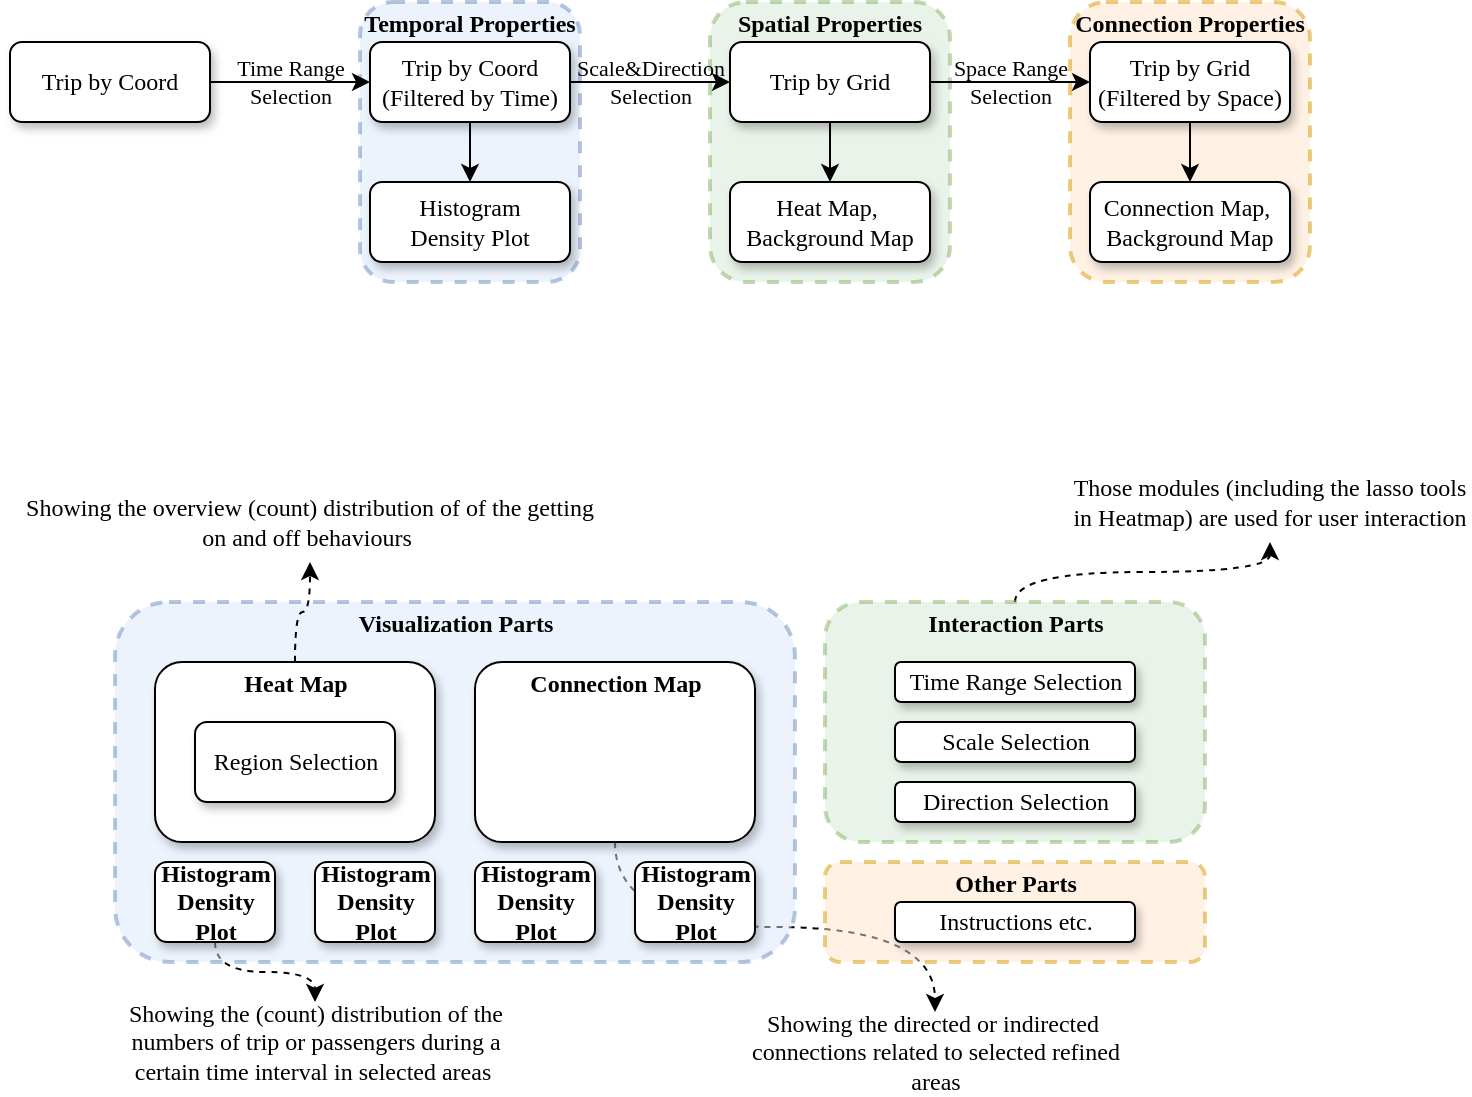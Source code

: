 <mxfile version="22.1.4" type="github">
  <diagram name="第 1 页" id="zkNjxj-7vgQrWTerMI57">
    <mxGraphModel dx="1386" dy="793" grid="1" gridSize="10" guides="1" tooltips="1" connect="1" arrows="1" fold="1" page="1" pageScale="1" pageWidth="827" pageHeight="1169" math="0" shadow="0">
      <root>
        <mxCell id="0" />
        <mxCell id="1" parent="0" />
        <mxCell id="u8HhoxKraR9D1wvQ_Hw4-4" value="Those modules (including the lasso tools in Heatmap) are used for user interaction" style="text;html=1;strokeColor=none;fillColor=none;align=center;verticalAlign=middle;whiteSpace=wrap;rounded=0;fontFamily=Times New Roman;" parent="1" vertex="1">
          <mxGeometry x="570" y="270" width="200" height="40" as="geometry" />
        </mxCell>
        <mxCell id="u8HhoxKraR9D1wvQ_Hw4-5" value="&lt;font&gt;Showing the directed or indirected&amp;nbsp; connections related to selected refined areas&lt;/font&gt;" style="text;html=1;strokeColor=none;fillColor=none;align=center;verticalAlign=middle;whiteSpace=wrap;rounded=0;fontFamily=Times New Roman;" parent="1" vertex="1">
          <mxGeometry x="402.5" y="545" width="200" height="40" as="geometry" />
        </mxCell>
        <mxCell id="u8HhoxKraR9D1wvQ_Hw4-6" value="&lt;font&gt;Showing the (count) distribution of the numbers of trip or passengers during a certain time interval in selected areas&amp;nbsp;&lt;/font&gt;" style="text;html=1;strokeColor=none;fillColor=none;align=center;verticalAlign=middle;whiteSpace=wrap;rounded=0;fontFamily=Times New Roman;" parent="1" vertex="1">
          <mxGeometry x="92.5" y="540" width="200" height="40" as="geometry" />
        </mxCell>
        <mxCell id="u8HhoxKraR9D1wvQ_Hw4-7" value="" style="endArrow=classic;html=1;rounded=0;edgeStyle=orthogonalEdgeStyle;curved=1;dashed=1;fontFamily=Times New Roman;" parent="1" source="RHir4wSRkqeCRTTtprYb-22" target="u8HhoxKraR9D1wvQ_Hw4-4" edge="1">
          <mxGeometry width="50" height="50" relative="1" as="geometry">
            <mxPoint x="120" y="1000" as="sourcePoint" />
            <mxPoint x="170" y="950" as="targetPoint" />
          </mxGeometry>
        </mxCell>
        <mxCell id="u8HhoxKraR9D1wvQ_Hw4-8" value="" style="endArrow=classic;html=1;rounded=0;edgeStyle=orthogonalEdgeStyle;curved=1;dashed=1;fontFamily=Times New Roman;" parent="1" source="RHir4wSRkqeCRTTtprYb-32" target="u8HhoxKraR9D1wvQ_Hw4-5" edge="1">
          <mxGeometry width="50" height="50" relative="1" as="geometry">
            <mxPoint x="110" y="830" as="sourcePoint" />
            <mxPoint x="150" y="790" as="targetPoint" />
          </mxGeometry>
        </mxCell>
        <mxCell id="u8HhoxKraR9D1wvQ_Hw4-9" value="" style="endArrow=classic;html=1;rounded=0;edgeStyle=orthogonalEdgeStyle;curved=1;dashed=1;exitX=0.5;exitY=1;exitDx=0;exitDy=0;exitPerimeter=0;fontFamily=Times New Roman;" parent="1" source="RHir4wSRkqeCRTTtprYb-41" target="u8HhoxKraR9D1wvQ_Hw4-6" edge="1">
          <mxGeometry width="50" height="50" relative="1" as="geometry">
            <mxPoint x="310" y="870" as="sourcePoint" />
            <mxPoint x="270" y="900" as="targetPoint" />
          </mxGeometry>
        </mxCell>
        <mxCell id="RHir4wSRkqeCRTTtprYb-21" value="&lt;p style=&quot;margin:0px;margin-top:4px;text-align:center;&quot;&gt;&lt;b&gt;Visualization Parts&lt;/b&gt;&lt;/p&gt;" style="verticalAlign=top;align=left;overflow=fill;fontSize=12;fontFamily=Times New Roman;html=1;whiteSpace=wrap;shadow=0;rounded=1;fillColor=#dae8fc;strokeColor=#6c8ebf;strokeWidth=2;dashed=1;opacity=50;" parent="1" vertex="1">
          <mxGeometry x="92.5" y="340" width="340" height="180" as="geometry" />
        </mxCell>
        <mxCell id="RHir4wSRkqeCRTTtprYb-22" value="&lt;p style=&quot;margin:0px;margin-top:4px;text-align:center;&quot;&gt;&lt;b&gt;Interaction Parts&lt;/b&gt;&lt;/p&gt;" style="verticalAlign=top;align=left;overflow=fill;fontSize=12;fontFamily=Times New Roman;html=1;whiteSpace=wrap;shadow=0;rounded=1;fillColor=#d5e8d4;strokeColor=#82b366;strokeWidth=2;dashed=1;opacity=50;" parent="1" vertex="1">
          <mxGeometry x="447.5" y="340" width="190" height="120" as="geometry" />
        </mxCell>
        <mxCell id="RHir4wSRkqeCRTTtprYb-23" value="&lt;p style=&quot;margin:0px;margin-top:4px;text-align:center;&quot;&gt;&lt;b&gt;Other Parts&lt;/b&gt;&lt;/p&gt;" style="verticalAlign=top;align=left;overflow=fill;fontSize=12;fontFamily=Times New Roman;html=1;whiteSpace=wrap;shadow=0;rounded=1;fillColor=#ffe6cc;strokeColor=#d79b00;strokeWidth=2;dashed=1;opacity=50;" parent="1" vertex="1">
          <mxGeometry x="447.5" y="470" width="190" height="50" as="geometry" />
        </mxCell>
        <mxCell id="RHir4wSRkqeCRTTtprYb-28" value="&lt;p style=&quot;margin:0px;margin-top:4px;text-align:center;&quot;&gt;&lt;b&gt;Heat Map&lt;/b&gt;&lt;/p&gt;" style="verticalAlign=top;align=left;overflow=fill;fontSize=12;fontFamily=Times New Roman;html=1;whiteSpace=wrap;shadow=1;rounded=1;strokeColor=default;fillColor=#FFFFFF;" parent="1" vertex="1">
          <mxGeometry x="112.5" y="370" width="140" height="90" as="geometry" />
        </mxCell>
        <mxCell id="RHir4wSRkqeCRTTtprYb-29" value="Region Selection" style="rounded=1;whiteSpace=wrap;html=1;shadow=1;fontFamily=Times New Roman;" parent="1" vertex="1">
          <mxGeometry x="132.5" y="400" width="100" height="40" as="geometry" />
        </mxCell>
        <mxCell id="RHir4wSRkqeCRTTtprYb-32" value="&lt;p style=&quot;margin:0px;margin-top:4px;text-align:center;&quot;&gt;&lt;b&gt;Connection Map&lt;/b&gt;&lt;/p&gt;" style="verticalAlign=top;align=left;overflow=fill;fontSize=12;fontFamily=Times New Roman;html=1;whiteSpace=wrap;shadow=1;rounded=1;strokeColor=default;fillColor=#FFFFFF;" parent="1" vertex="1">
          <mxGeometry x="272.5" y="370" width="140" height="90" as="geometry" />
        </mxCell>
        <mxCell id="RHir4wSRkqeCRTTtprYb-41" value="Histogram&lt;br style=&quot;border-color: var(--border-color);&quot;&gt;&lt;span style=&quot;&quot;&gt;Density Plot&lt;/span&gt;" style="rounded=1;shadow=1;fontFamily=Times New Roman;align=center;labelBackgroundColor=none;labelBorderColor=none;whiteSpace=wrap;html=1;points=[[0,0,0,0,0],[0,0.3,0,0,0],[0,0.5,0,0,0],[0,0.85,0,0,0],[0,1,0,0,0],[0.25,0,0,0,0],[0.25,1,0,0,0],[0.5,0,0,0,0],[0.5,1,0,0,0],[0.75,0,0,0,0],[0.75,1,0,0,0],[1,0,0,0,0],[1,0.25,0,0,0],[1,0.5,0,0,0],[1,0.75,0,0,0],[1,1,0,0,0]];container=0;fontStyle=1" parent="1" vertex="1">
          <mxGeometry x="112.5" y="470" width="60" height="40" as="geometry" />
        </mxCell>
        <mxCell id="RHir4wSRkqeCRTTtprYb-42" value="Histogram&lt;br style=&quot;border-color: var(--border-color);&quot;&gt;Density Plot" style="rounded=1;shadow=1;fontFamily=Times New Roman;align=center;labelBackgroundColor=none;labelBorderColor=none;whiteSpace=wrap;html=1;points=[[0,0,0,0,0],[0,0.3,0,0,0],[0,0.5,0,0,0],[0,0.85,0,0,0],[0,1,0,0,0],[0.25,0,0,0,0],[0.25,1,0,0,0],[0.5,0,0,0,0],[0.5,1,0,0,0],[0.75,0,0,0,0],[0.75,1,0,0,0],[1,0,0,0,0],[1,0.25,0,0,0],[1,0.5,0,0,0],[1,0.75,0,0,0],[1,1,0,0,0]];container=0;fontStyle=1" parent="1" vertex="1">
          <mxGeometry x="192.5" y="470" width="60" height="40" as="geometry" />
        </mxCell>
        <mxCell id="RHir4wSRkqeCRTTtprYb-43" value="Histogram&lt;br style=&quot;border-color: var(--border-color);&quot;&gt;Density Plot" style="rounded=1;shadow=1;fontFamily=Times New Roman;align=center;labelBackgroundColor=none;labelBorderColor=none;whiteSpace=wrap;html=1;points=[[0,0,0,0,0],[0,0.3,0,0,0],[0,0.5,0,0,0],[0,0.85,0,0,0],[0,1,0,0,0],[0.25,0,0,0,0],[0.25,1,0,0,0],[0.5,0,0,0,0],[0.5,1,0,0,0],[0.75,0,0,0,0],[0.75,1,0,0,0],[1,0,0,0,0],[1,0.25,0,0,0],[1,0.5,0,0,0],[1,0.75,0,0,0],[1,1,0,0,0]];container=0;fontStyle=1" parent="1" vertex="1">
          <mxGeometry x="272.5" y="470" width="60" height="40" as="geometry" />
        </mxCell>
        <mxCell id="RHir4wSRkqeCRTTtprYb-44" value="Histogram&lt;br style=&quot;border-color: var(--border-color);&quot;&gt;Density Plot" style="rounded=1;shadow=1;fontFamily=Times New Roman;align=center;labelBackgroundColor=none;labelBorderColor=none;whiteSpace=wrap;html=1;points=[[0,0,0,0,0],[0,0.3,0,0,0],[0,0.5,0,0,0],[0,0.85,0,0,0],[0,1,0,0,0],[0.25,0,0,0,0],[0.25,1,0,0,0],[0.5,0,0,0,0],[0.5,1,0,0,0],[0.75,0,0,0,0],[0.75,1,0,0,0],[1,0,0,0,0],[1,0.25,0,0,0],[1,0.5,0,0,0],[1,0.75,0,0,0],[1,1,0,0,0]];container=0;fontStyle=1" parent="1" vertex="1">
          <mxGeometry x="352.5" y="470" width="60" height="40" as="geometry" />
        </mxCell>
        <mxCell id="RHir4wSRkqeCRTTtprYb-45" value="Time Range Selection" style="rounded=1;whiteSpace=wrap;html=1;shadow=1;fontFamily=Times New Roman;" parent="1" vertex="1">
          <mxGeometry x="482.5" y="370" width="120" height="20" as="geometry" />
        </mxCell>
        <mxCell id="RHir4wSRkqeCRTTtprYb-46" value="Scale Selection" style="rounded=1;whiteSpace=wrap;html=1;shadow=1;fontFamily=Times New Roman;" parent="1" vertex="1">
          <mxGeometry x="482.5" y="400" width="120" height="20" as="geometry" />
        </mxCell>
        <mxCell id="RHir4wSRkqeCRTTtprYb-47" value="Instructions&amp;nbsp;etc." style="rounded=1;whiteSpace=wrap;html=1;shadow=1;fontFamily=Times New Roman;" parent="1" vertex="1">
          <mxGeometry x="482.5" y="490" width="120" height="20" as="geometry" />
        </mxCell>
        <mxCell id="RHir4wSRkqeCRTTtprYb-52" value="Showing the overview (count) distribution of of the getting on and off behaviours&amp;nbsp;" style="text;html=1;strokeColor=none;fillColor=none;align=center;verticalAlign=middle;whiteSpace=wrap;rounded=0;fontFamily=Times New Roman;" parent="1" vertex="1">
          <mxGeometry x="40" y="280" width="300" height="40" as="geometry" />
        </mxCell>
        <mxCell id="RHir4wSRkqeCRTTtprYb-53" value="" style="endArrow=classic;html=1;rounded=0;edgeStyle=orthogonalEdgeStyle;curved=1;entryX=0.5;entryY=1;entryDx=0;entryDy=0;fontFamily=Times New Roman;dashed=1;" parent="1" source="RHir4wSRkqeCRTTtprYb-28" target="RHir4wSRkqeCRTTtprYb-52" edge="1">
          <mxGeometry width="50" height="50" relative="1" as="geometry">
            <mxPoint x="372.5" y="230" as="sourcePoint" />
            <mxPoint x="332.5" y="260" as="targetPoint" />
          </mxGeometry>
        </mxCell>
        <mxCell id="BncdsBSXApDKjUixTZTs-1" value="Direction Selection" style="rounded=1;whiteSpace=wrap;html=1;shadow=1;fontFamily=Times New Roman;" vertex="1" parent="1">
          <mxGeometry x="482.5" y="430" width="120" height="20" as="geometry" />
        </mxCell>
        <mxCell id="r51eEjQ_101wRBVXicPi-1" value="" style="group;fontFamily=Times New Roman;" vertex="1" connectable="0" parent="1">
          <mxGeometry x="40" y="40" width="650" height="140" as="geometry" />
        </mxCell>
        <mxCell id="r51eEjQ_101wRBVXicPi-2" value="&lt;p style=&quot;margin:0px;margin-top:4px;text-align:center;&quot;&gt;&lt;b&gt;Connection Properties&lt;/b&gt;&lt;/p&gt;" style="verticalAlign=top;align=left;overflow=fill;fontSize=12;fontFamily=Times New Roman;html=1;whiteSpace=wrap;shadow=0;rounded=1;fillColor=#ffe6cc;strokeColor=#d79b00;strokeWidth=2;dashed=1;opacity=50;" vertex="1" parent="r51eEjQ_101wRBVXicPi-1">
          <mxGeometry x="530" width="120" height="140" as="geometry" />
        </mxCell>
        <mxCell id="r51eEjQ_101wRBVXicPi-3" value="&lt;p style=&quot;margin:0px;margin-top:4px;text-align:center;&quot;&gt;&lt;b&gt;Spatial Properties&lt;/b&gt;&lt;/p&gt;" style="verticalAlign=top;align=left;overflow=fill;fontSize=12;fontFamily=Times New Roman;html=1;whiteSpace=wrap;shadow=0;rounded=1;fillColor=#d5e8d4;strokeColor=#82b366;strokeWidth=2;dashed=1;opacity=50;" vertex="1" parent="r51eEjQ_101wRBVXicPi-1">
          <mxGeometry x="350" width="120" height="140" as="geometry" />
        </mxCell>
        <mxCell id="r51eEjQ_101wRBVXicPi-4" value="&lt;p style=&quot;margin:0px;margin-top:4px;text-align:center;&quot;&gt;&lt;b&gt;Temporal Properties&lt;/b&gt;&lt;/p&gt;" style="verticalAlign=top;align=left;overflow=fill;fontSize=12;fontFamily=Times New Roman;html=1;whiteSpace=wrap;shadow=0;rounded=1;fillColor=#dae8fc;strokeColor=#6c8ebf;strokeWidth=2;dashed=1;opacity=50;" vertex="1" parent="r51eEjQ_101wRBVXicPi-1">
          <mxGeometry x="175" width="110" height="140" as="geometry" />
        </mxCell>
        <mxCell id="r51eEjQ_101wRBVXicPi-5" value="Trip by Coord" style="rounded=1;shadow=1;fontFamily=Times New Roman;align=center;labelBackgroundColor=none;labelBorderColor=none;whiteSpace=wrap;html=1;points=[[0,0,0,0,0],[0,0.3,0,0,0],[0,0.5,0,0,0],[0,0.85,0,0,0],[0,1,0,0,0],[0.25,0,0,0,0],[0.25,1,0,0,0],[0.5,0,0,0,0],[0.5,1,0,0,0],[0.75,0,0,0,0],[0.75,1,0,0,0],[1,0,0,0,0],[1,0.25,0,0,0],[1,0.5,0,0,0],[1,0.75,0,0,0],[1,1,0,0,0]];container=0;" vertex="1" parent="r51eEjQ_101wRBVXicPi-1">
          <mxGeometry y="20" width="100" height="40" as="geometry" />
        </mxCell>
        <mxCell id="r51eEjQ_101wRBVXicPi-6" value="Trip by Coord&lt;br&gt;(Filtered by Time)" style="rounded=1;shadow=1;fontFamily=Times New Roman;align=center;labelBackgroundColor=none;labelBorderColor=none;whiteSpace=wrap;html=1;points=[[0,0,0,0,0],[0,0.3,0,0,0],[0,0.5,0,0,0],[0,0.85,0,0,0],[0,1,0,0,0],[0.25,0,0,0,0],[0.25,1,0,0,0],[0.5,0,0,0,0],[0.5,1,0,0,0],[0.75,0,0,0,0],[0.75,1,0,0,0],[1,0,0,0,0],[1,0.25,0,0,0],[1,0.5,0,0,0],[1,0.75,0,0,0],[1,1,0,0,0]];container=0;" vertex="1" parent="r51eEjQ_101wRBVXicPi-1">
          <mxGeometry x="180" y="20" width="100" height="40" as="geometry" />
        </mxCell>
        <mxCell id="r51eEjQ_101wRBVXicPi-7" value="Trip by Grid" style="rounded=1;shadow=1;fontFamily=Times New Roman;align=center;labelBackgroundColor=none;labelBorderColor=none;whiteSpace=wrap;html=1;points=[[0,0,0,0,0],[0,0.3,0,0,0],[0,0.5,0,0,0],[0,0.85,0,0,0],[0,1,0,0,0],[0.25,0,0,0,0],[0.25,1,0,0,0],[0.5,0,0,0,0],[0.5,1,0,0,0],[0.75,0,0,0,0],[0.75,1,0,0,0],[1,0,0,0,0],[1,0.25,0,0,0],[1,0.5,0,0,0],[1,0.75,0,0,0],[1,1,0,0,0]];container=0;" vertex="1" parent="r51eEjQ_101wRBVXicPi-1">
          <mxGeometry x="360" y="20" width="100" height="40" as="geometry" />
        </mxCell>
        <mxCell id="r51eEjQ_101wRBVXicPi-8" value="Time Range&lt;br&gt;Selection" style="endArrow=classic;html=1;rounded=0;exitX=1;exitY=0.5;exitDx=0;exitDy=0;exitPerimeter=0;entryX=0;entryY=0.5;entryDx=0;entryDy=0;entryPerimeter=0;labelBackgroundColor=none;fontFamily=Times New Roman;" edge="1" parent="r51eEjQ_101wRBVXicPi-1" source="r51eEjQ_101wRBVXicPi-5" target="r51eEjQ_101wRBVXicPi-6">
          <mxGeometry width="50" height="50" relative="1" as="geometry">
            <mxPoint x="220" y="20" as="sourcePoint" />
            <mxPoint x="270" y="-30" as="targetPoint" />
            <mxPoint as="offset" />
          </mxGeometry>
        </mxCell>
        <mxCell id="r51eEjQ_101wRBVXicPi-9" value="Scale&amp;amp;Direction&lt;br&gt;Selection" style="endArrow=classic;html=1;rounded=0;exitX=1;exitY=0.5;exitDx=0;exitDy=0;exitPerimeter=0;labelBackgroundColor=none;fontFamily=Times New Roman;" edge="1" parent="r51eEjQ_101wRBVXicPi-1" source="r51eEjQ_101wRBVXicPi-6" target="r51eEjQ_101wRBVXicPi-7">
          <mxGeometry width="50" height="50" relative="1" as="geometry">
            <mxPoint x="324" y="-170" as="sourcePoint" />
            <mxPoint x="404" y="-170" as="targetPoint" />
          </mxGeometry>
        </mxCell>
        <mxCell id="r51eEjQ_101wRBVXicPi-10" value="Trip by Grid&lt;br style=&quot;border-color: var(--border-color);&quot;&gt;(Filtered by Space)" style="rounded=1;shadow=1;fontFamily=Times New Roman;align=center;labelBackgroundColor=none;labelBorderColor=none;whiteSpace=wrap;html=1;points=[[0,0,0,0,0],[0,0.3,0,0,0],[0,0.5,0,0,0],[0,0.85,0,0,0],[0,1,0,0,0],[0.25,0,0,0,0],[0.25,1,0,0,0],[0.5,0,0,0,0],[0.5,1,0,0,0],[0.75,0,0,0,0],[0.75,1,0,0,0],[1,0,0,0,0],[1,0.25,0,0,0],[1,0.5,0,0,0],[1,0.75,0,0,0],[1,1,0,0,0]];container=0;" vertex="1" parent="r51eEjQ_101wRBVXicPi-1">
          <mxGeometry x="540" y="20" width="100" height="40" as="geometry" />
        </mxCell>
        <mxCell id="r51eEjQ_101wRBVXicPi-11" value="Space Range&lt;br&gt;Selection" style="endArrow=classic;html=1;rounded=0;labelBackgroundColor=none;fontFamily=Times New Roman;" edge="1" parent="r51eEjQ_101wRBVXicPi-1" source="r51eEjQ_101wRBVXicPi-7" target="r51eEjQ_101wRBVXicPi-10">
          <mxGeometry width="50" height="50" relative="1" as="geometry">
            <mxPoint x="369" y="75" as="sourcePoint" />
            <mxPoint x="441" y="75" as="targetPoint" />
          </mxGeometry>
        </mxCell>
        <mxCell id="r51eEjQ_101wRBVXicPi-12" value="Histogram&lt;br&gt;Density Plot" style="rounded=1;shadow=1;fontFamily=Times New Roman;align=center;labelBackgroundColor=none;labelBorderColor=none;whiteSpace=wrap;html=1;points=[[0,0,0,0,0],[0,0.3,0,0,0],[0,0.5,0,0,0],[0,0.85,0,0,0],[0,1,0,0,0],[0.25,0,0,0,0],[0.25,1,0,0,0],[0.5,0,0,0,0],[0.5,1,0,0,0],[0.75,0,0,0,0],[0.75,1,0,0,0],[1,0,0,0,0],[1,0.25,0,0,0],[1,0.5,0,0,0],[1,0.75,0,0,0],[1,1,0,0,0]];container=0;" vertex="1" parent="r51eEjQ_101wRBVXicPi-1">
          <mxGeometry x="180" y="90" width="100" height="40" as="geometry" />
        </mxCell>
        <mxCell id="r51eEjQ_101wRBVXicPi-13" value="" style="endArrow=classic;html=1;rounded=0;exitX=0.5;exitY=1;exitDx=0;exitDy=0;exitPerimeter=0;labelBackgroundColor=#eaf3e9;fontFamily=Times New Roman;" edge="1" parent="r51eEjQ_101wRBVXicPi-1" source="r51eEjQ_101wRBVXicPi-6" target="r51eEjQ_101wRBVXicPi-12">
          <mxGeometry width="50" height="50" relative="1" as="geometry">
            <mxPoint x="219" y="75" as="sourcePoint" />
            <mxPoint x="290" y="75" as="targetPoint" />
          </mxGeometry>
        </mxCell>
        <mxCell id="r51eEjQ_101wRBVXicPi-14" value="Heat Map,&amp;nbsp;&lt;br style=&quot;border-color: var(--border-color);&quot;&gt;Background Map" style="rounded=1;shadow=1;fontFamily=Times New Roman;align=center;labelBackgroundColor=none;labelBorderColor=none;whiteSpace=wrap;html=1;points=[[0,0,0,0,0],[0,0.3,0,0,0],[0,0.5,0,0,0],[0,0.85,0,0,0],[0,1,0,0,0],[0.25,0,0,0,0],[0.25,1,0,0,0],[0.5,0,0,0,0],[0.5,1,0,0,0],[0.75,0,0,0,0],[0.75,1,0,0,0],[1,0,0,0,0],[1,0.25,0,0,0],[1,0.5,0,0,0],[1,0.75,0,0,0],[1,1,0,0,0]];container=0;" vertex="1" parent="r51eEjQ_101wRBVXicPi-1">
          <mxGeometry x="360" y="90" width="100" height="40" as="geometry" />
        </mxCell>
        <mxCell id="r51eEjQ_101wRBVXicPi-15" value="Connection Map,&amp;nbsp;&lt;br&gt;Background Map" style="rounded=1;shadow=1;fontFamily=Times New Roman;align=center;labelBackgroundColor=none;labelBorderColor=none;whiteSpace=wrap;html=1;points=[[0,0,0,0,0],[0,0.3,0,0,0],[0,0.5,0,0,0],[0,0.85,0,0,0],[0,1,0,0,0],[0.25,0,0,0,0],[0.25,1,0,0,0],[0.5,0,0,0,0],[0.5,1,0,0,0],[0.75,0,0,0,0],[0.75,1,0,0,0],[1,0,0,0,0],[1,0.25,0,0,0],[1,0.5,0,0,0],[1,0.75,0,0,0],[1,1,0,0,0]];container=0;" vertex="1" parent="r51eEjQ_101wRBVXicPi-1">
          <mxGeometry x="540" y="90" width="100" height="40" as="geometry" />
        </mxCell>
        <mxCell id="r51eEjQ_101wRBVXicPi-16" value="" style="endArrow=classic;html=1;rounded=0;labelBackgroundColor=#eaf3e9;fontFamily=Times New Roman;" edge="1" parent="r51eEjQ_101wRBVXicPi-1" source="r51eEjQ_101wRBVXicPi-7" target="r51eEjQ_101wRBVXicPi-14">
          <mxGeometry width="50" height="50" relative="1" as="geometry">
            <mxPoint x="190" y="90" as="sourcePoint" />
            <mxPoint x="190" y="120" as="targetPoint" />
          </mxGeometry>
        </mxCell>
        <mxCell id="r51eEjQ_101wRBVXicPi-17" value="" style="endArrow=classic;html=1;rounded=0;labelBackgroundColor=#eaf3e9;fontFamily=Times New Roman;" edge="1" parent="r51eEjQ_101wRBVXicPi-1" source="r51eEjQ_101wRBVXicPi-10" target="r51eEjQ_101wRBVXicPi-15">
          <mxGeometry width="50" height="50" relative="1" as="geometry">
            <mxPoint x="427" y="90" as="sourcePoint" />
            <mxPoint x="432" y="120" as="targetPoint" />
          </mxGeometry>
        </mxCell>
      </root>
    </mxGraphModel>
  </diagram>
</mxfile>
